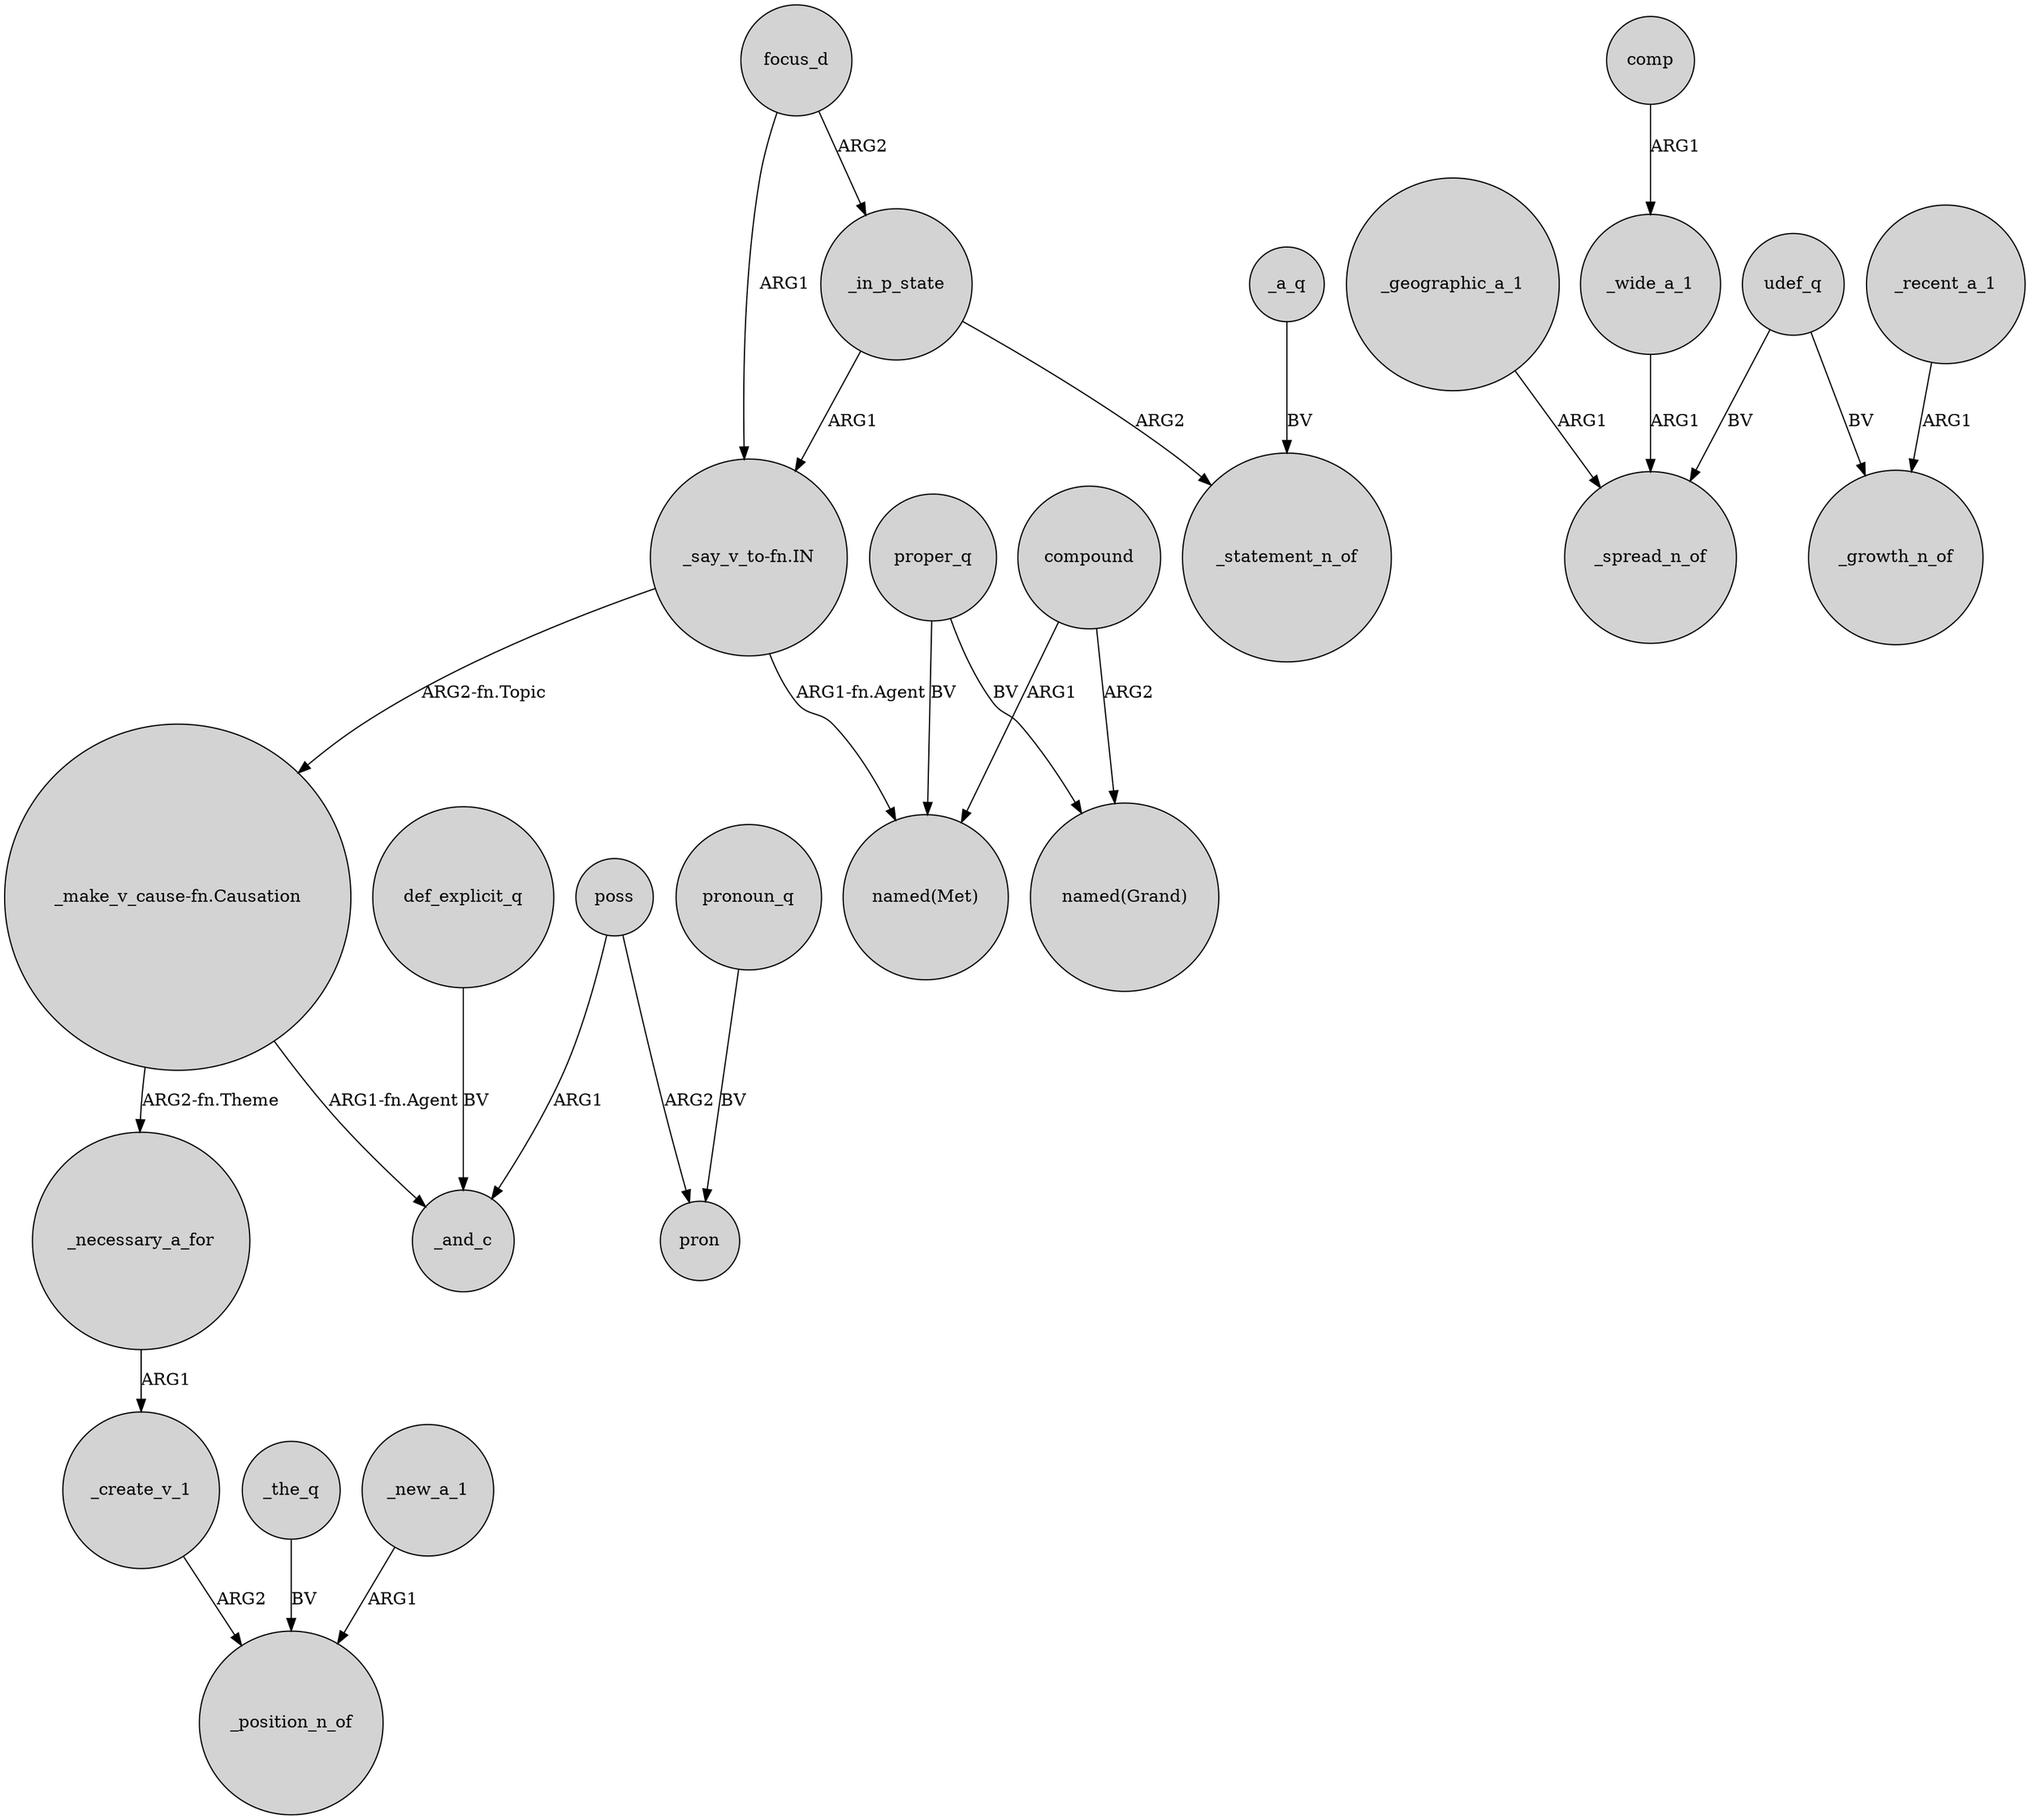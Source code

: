 digraph {
	node [shape=circle style=filled]
	"_say_v_to-fn.IN" -> "_make_v_cause-fn.Causation" [label="ARG2-fn.Topic"]
	_geographic_a_1 -> _spread_n_of [label=ARG1]
	_wide_a_1 -> _spread_n_of [label=ARG1]
	poss -> pron [label=ARG2]
	poss -> _and_c [label=ARG1]
	proper_q -> "named(Grand)" [label=BV]
	"_say_v_to-fn.IN" -> "named(Met)" [label="ARG1-fn.Agent"]
	def_explicit_q -> _and_c [label=BV]
	udef_q -> _spread_n_of [label=BV]
	_create_v_1 -> _position_n_of [label=ARG2]
	focus_d -> _in_p_state [label=ARG2]
	_in_p_state -> _statement_n_of [label=ARG2]
	_a_q -> _statement_n_of [label=BV]
	_the_q -> _position_n_of [label=BV]
	compound -> "named(Met)" [label=ARG1]
	proper_q -> "named(Met)" [label=BV]
	compound -> "named(Grand)" [label=ARG2]
	pronoun_q -> pron [label=BV]
	_necessary_a_for -> _create_v_1 [label=ARG1]
	_new_a_1 -> _position_n_of [label=ARG1]
	comp -> _wide_a_1 [label=ARG1]
	_recent_a_1 -> _growth_n_of [label=ARG1]
	udef_q -> _growth_n_of [label=BV]
	"_make_v_cause-fn.Causation" -> _necessary_a_for [label="ARG2-fn.Theme"]
	_in_p_state -> "_say_v_to-fn.IN" [label=ARG1]
	focus_d -> "_say_v_to-fn.IN" [label=ARG1]
	"_make_v_cause-fn.Causation" -> _and_c [label="ARG1-fn.Agent"]
}
